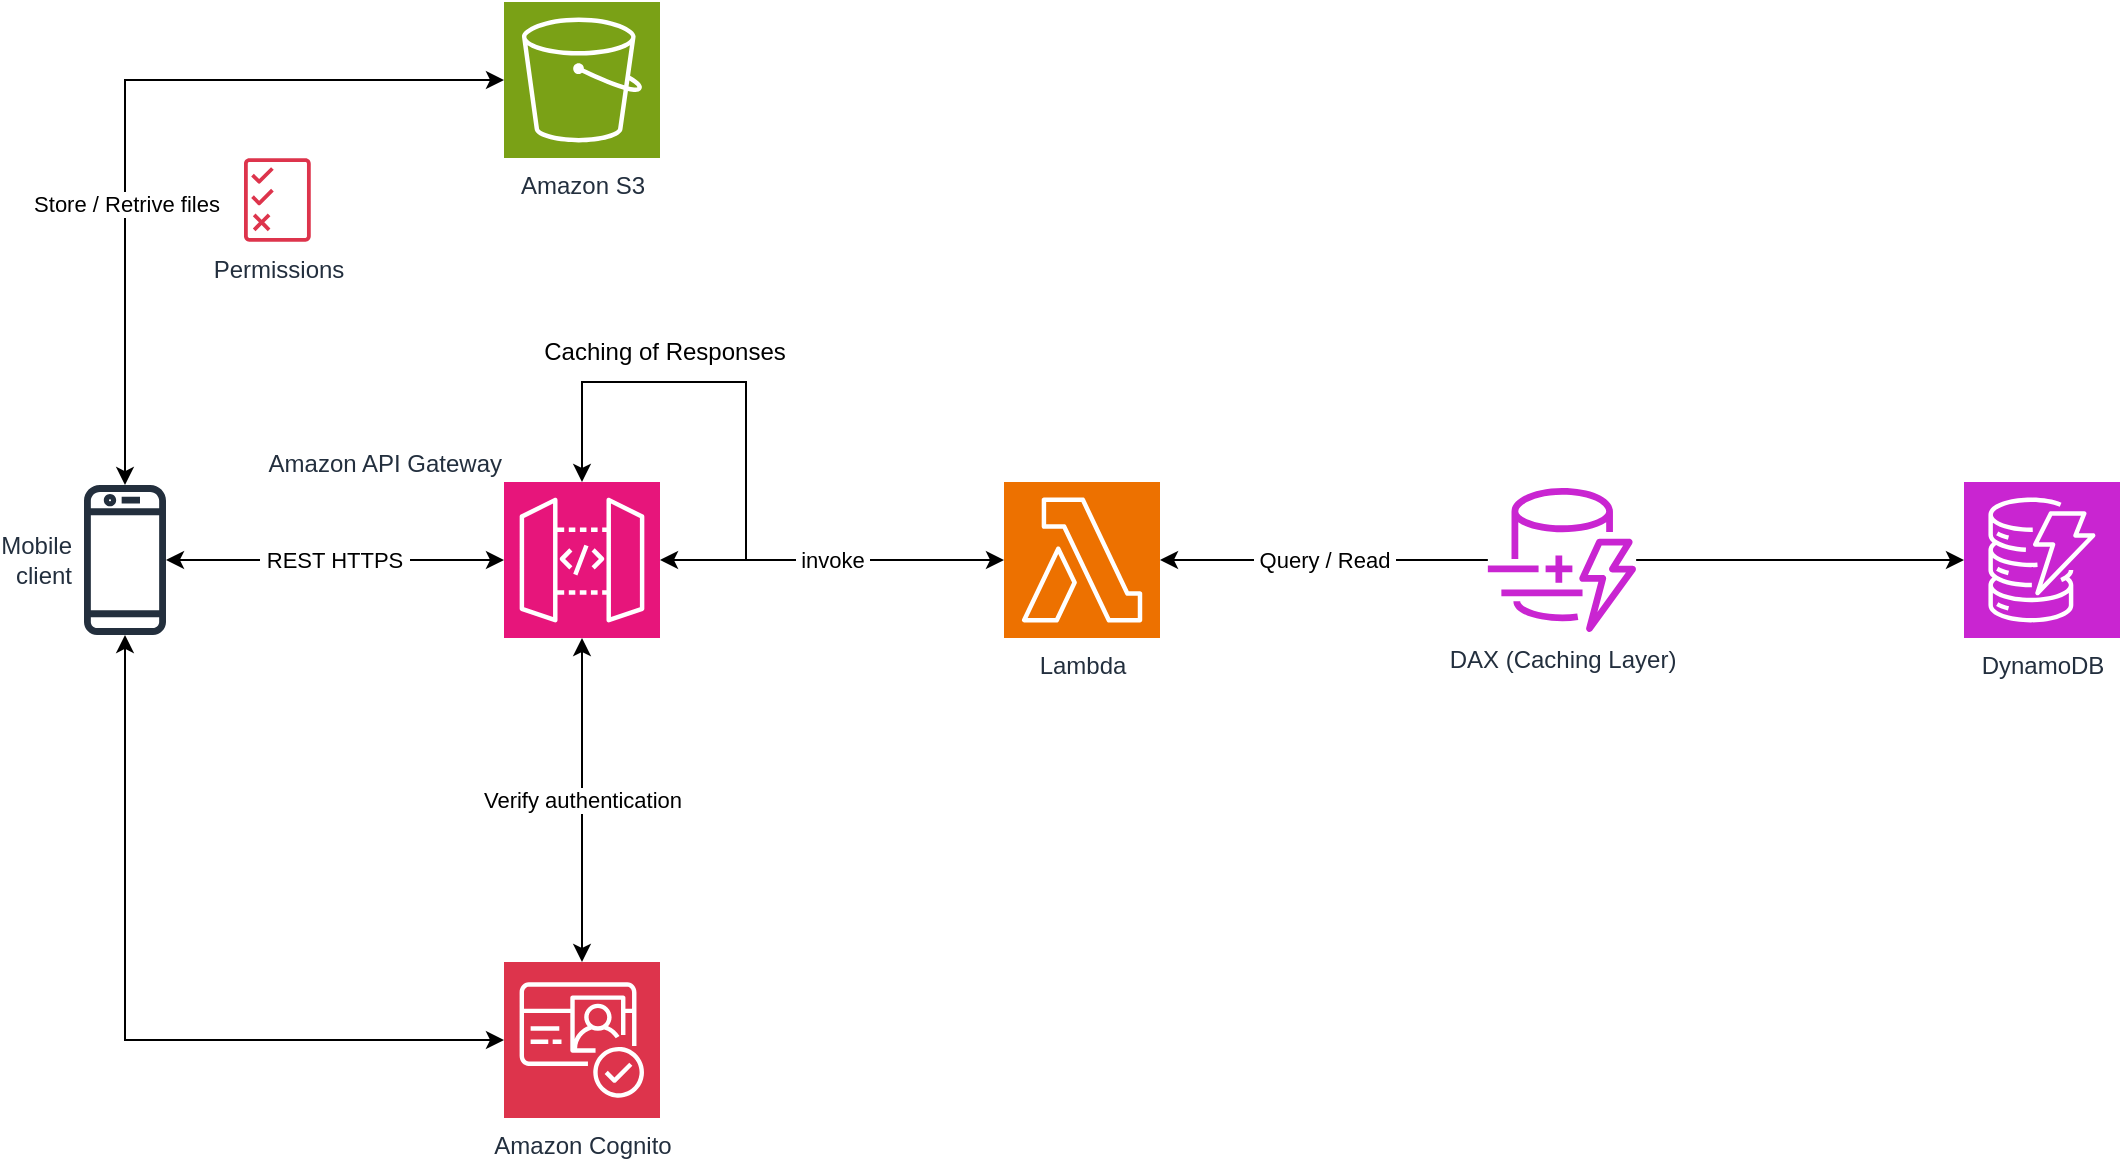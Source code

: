 <mxfile version="26.0.4">
  <diagram name="Page-1" id="4C10sp9fxdS6wvOQBJcr">
    <mxGraphModel dx="1207" dy="1198" grid="1" gridSize="10" guides="1" tooltips="1" connect="1" arrows="1" fold="1" page="1" pageScale="1" pageWidth="850" pageHeight="1100" math="0" shadow="0">
      <root>
        <mxCell id="0" />
        <mxCell id="1" parent="0" />
        <mxCell id="lOP77Rp3vLDErWiEmWYr-9" value="&amp;nbsp;REST HTTPS&amp;nbsp;" style="edgeStyle=orthogonalEdgeStyle;rounded=0;orthogonalLoop=1;jettySize=auto;html=1;startArrow=classic;startFill=1;" edge="1" parent="1" source="lOP77Rp3vLDErWiEmWYr-1" target="lOP77Rp3vLDErWiEmWYr-2">
          <mxGeometry relative="1" as="geometry" />
        </mxCell>
        <mxCell id="lOP77Rp3vLDErWiEmWYr-1" value="Mobile&lt;div&gt;client&lt;/div&gt;" style="sketch=0;outlineConnect=0;fontColor=#232F3E;gradientColor=none;fillColor=#232F3D;strokeColor=none;dashed=0;verticalLabelPosition=middle;verticalAlign=middle;align=right;html=1;fontSize=12;fontStyle=0;aspect=fixed;pointerEvents=1;shape=mxgraph.aws4.mobile_client;labelPosition=left;spacingRight=5;" vertex="1" parent="1">
          <mxGeometry x="120" y="330" width="41" height="78" as="geometry" />
        </mxCell>
        <mxCell id="lOP77Rp3vLDErWiEmWYr-10" value="&amp;nbsp;invoke&amp;nbsp;" style="edgeStyle=orthogonalEdgeStyle;rounded=0;orthogonalLoop=1;jettySize=auto;html=1;startArrow=classic;startFill=1;" edge="1" parent="1" source="lOP77Rp3vLDErWiEmWYr-2" target="lOP77Rp3vLDErWiEmWYr-3">
          <mxGeometry relative="1" as="geometry" />
        </mxCell>
        <mxCell id="lOP77Rp3vLDErWiEmWYr-18" style="edgeStyle=orthogonalEdgeStyle;rounded=0;orthogonalLoop=1;jettySize=auto;html=1;" edge="1" parent="1" target="lOP77Rp3vLDErWiEmWYr-2">
          <mxGeometry relative="1" as="geometry">
            <mxPoint x="450" y="369" as="sourcePoint" />
            <Array as="points">
              <mxPoint x="451" y="280" />
              <mxPoint x="369" y="280" />
            </Array>
          </mxGeometry>
        </mxCell>
        <mxCell id="lOP77Rp3vLDErWiEmWYr-2" value="Amazon API Gateway" style="sketch=0;points=[[0,0,0],[0.25,0,0],[0.5,0,0],[0.75,0,0],[1,0,0],[0,1,0],[0.25,1,0],[0.5,1,0],[0.75,1,0],[1,1,0],[0,0.25,0],[0,0.5,0],[0,0.75,0],[1,0.25,0],[1,0.5,0],[1,0.75,0]];outlineConnect=0;fontColor=#232F3E;fillColor=#E7157B;strokeColor=#ffffff;dashed=0;verticalLabelPosition=top;verticalAlign=bottom;align=right;html=1;fontSize=12;fontStyle=0;aspect=fixed;shape=mxgraph.aws4.resourceIcon;resIcon=mxgraph.aws4.api_gateway;labelPosition=left;" vertex="1" parent="1">
          <mxGeometry x="330" y="330" width="78" height="78" as="geometry" />
        </mxCell>
        <mxCell id="lOP77Rp3vLDErWiEmWYr-12" value="&amp;nbsp;Query / Read&amp;nbsp;" style="edgeStyle=orthogonalEdgeStyle;rounded=0;orthogonalLoop=1;jettySize=auto;html=1;" edge="1" parent="1" source="lOP77Rp3vLDErWiEmWYr-5" target="lOP77Rp3vLDErWiEmWYr-3">
          <mxGeometry relative="1" as="geometry" />
        </mxCell>
        <mxCell id="lOP77Rp3vLDErWiEmWYr-3" value="Lambda" style="sketch=0;points=[[0,0,0],[0.25,0,0],[0.5,0,0],[0.75,0,0],[1,0,0],[0,1,0],[0.25,1,0],[0.5,1,0],[0.75,1,0],[1,1,0],[0,0.25,0],[0,0.5,0],[0,0.75,0],[1,0.25,0],[1,0.5,0],[1,0.75,0]];outlineConnect=0;fontColor=#232F3E;fillColor=#ED7100;strokeColor=#ffffff;dashed=0;verticalLabelPosition=bottom;verticalAlign=top;align=center;html=1;fontSize=12;fontStyle=0;aspect=fixed;shape=mxgraph.aws4.resourceIcon;resIcon=mxgraph.aws4.lambda;" vertex="1" parent="1">
          <mxGeometry x="580" y="330" width="78" height="78" as="geometry" />
        </mxCell>
        <mxCell id="lOP77Rp3vLDErWiEmWYr-4" value="DynamoDB" style="sketch=0;points=[[0,0,0],[0.25,0,0],[0.5,0,0],[0.75,0,0],[1,0,0],[0,1,0],[0.25,1,0],[0.5,1,0],[0.75,1,0],[1,1,0],[0,0.25,0],[0,0.5,0],[0,0.75,0],[1,0.25,0],[1,0.5,0],[1,0.75,0]];outlineConnect=0;fontColor=#232F3E;fillColor=#C925D1;strokeColor=#ffffff;dashed=0;verticalLabelPosition=bottom;verticalAlign=top;align=center;html=1;fontSize=12;fontStyle=0;aspect=fixed;shape=mxgraph.aws4.resourceIcon;resIcon=mxgraph.aws4.dynamodb;" vertex="1" parent="1">
          <mxGeometry x="1060" y="330" width="78" height="78" as="geometry" />
        </mxCell>
        <mxCell id="lOP77Rp3vLDErWiEmWYr-11" style="edgeStyle=orthogonalEdgeStyle;rounded=0;orthogonalLoop=1;jettySize=auto;html=1;" edge="1" parent="1" source="lOP77Rp3vLDErWiEmWYr-5" target="lOP77Rp3vLDErWiEmWYr-4">
          <mxGeometry relative="1" as="geometry" />
        </mxCell>
        <mxCell id="lOP77Rp3vLDErWiEmWYr-5" value="DAX (Caching Layer)" style="sketch=0;outlineConnect=0;fontColor=#232F3E;gradientColor=none;fillColor=#C925D1;strokeColor=none;dashed=0;verticalLabelPosition=bottom;verticalAlign=top;align=center;html=1;fontSize=12;fontStyle=0;aspect=fixed;pointerEvents=1;shape=mxgraph.aws4.dynamodb_dax;" vertex="1" parent="1">
          <mxGeometry x="820" y="333" width="78" height="72" as="geometry" />
        </mxCell>
        <mxCell id="lOP77Rp3vLDErWiEmWYr-16" value="Verify authentication" style="edgeStyle=orthogonalEdgeStyle;rounded=0;orthogonalLoop=1;jettySize=auto;html=1;startArrow=classic;startFill=1;" edge="1" parent="1" source="lOP77Rp3vLDErWiEmWYr-6" target="lOP77Rp3vLDErWiEmWYr-2">
          <mxGeometry relative="1" as="geometry" />
        </mxCell>
        <mxCell id="lOP77Rp3vLDErWiEmWYr-6" value="Amazon Cognito" style="sketch=0;points=[[0,0,0],[0.25,0,0],[0.5,0,0],[0.75,0,0],[1,0,0],[0,1,0],[0.25,1,0],[0.5,1,0],[0.75,1,0],[1,1,0],[0,0.25,0],[0,0.5,0],[0,0.75,0],[1,0.25,0],[1,0.5,0],[1,0.75,0]];outlineConnect=0;fontColor=#232F3E;fillColor=#DD344C;strokeColor=#ffffff;dashed=0;verticalLabelPosition=bottom;verticalAlign=top;align=center;html=1;fontSize=12;fontStyle=0;aspect=fixed;shape=mxgraph.aws4.resourceIcon;resIcon=mxgraph.aws4.cognito;" vertex="1" parent="1">
          <mxGeometry x="330" y="570" width="78" height="78" as="geometry" />
        </mxCell>
        <mxCell id="lOP77Rp3vLDErWiEmWYr-14" value="Store / Retrive files" style="edgeStyle=orthogonalEdgeStyle;rounded=0;orthogonalLoop=1;jettySize=auto;html=1;startArrow=classic;startFill=1;" edge="1" parent="1" source="lOP77Rp3vLDErWiEmWYr-7" target="lOP77Rp3vLDErWiEmWYr-1">
          <mxGeometry x="0.278" relative="1" as="geometry">
            <mxPoint y="1" as="offset" />
          </mxGeometry>
        </mxCell>
        <mxCell id="lOP77Rp3vLDErWiEmWYr-7" value="Amazon S3" style="sketch=0;points=[[0,0,0],[0.25,0,0],[0.5,0,0],[0.75,0,0],[1,0,0],[0,1,0],[0.25,1,0],[0.5,1,0],[0.75,1,0],[1,1,0],[0,0.25,0],[0,0.5,0],[0,0.75,0],[1,0.25,0],[1,0.5,0],[1,0.75,0]];outlineConnect=0;fontColor=#232F3E;fillColor=#7AA116;strokeColor=#ffffff;dashed=0;verticalLabelPosition=bottom;verticalAlign=top;align=center;html=1;fontSize=12;fontStyle=0;aspect=fixed;shape=mxgraph.aws4.resourceIcon;resIcon=mxgraph.aws4.s3;" vertex="1" parent="1">
          <mxGeometry x="330" y="90" width="78" height="78" as="geometry" />
        </mxCell>
        <mxCell id="lOP77Rp3vLDErWiEmWYr-8" value="Permissions" style="sketch=0;outlineConnect=0;fontColor=#232F3E;gradientColor=none;fillColor=#DD344C;strokeColor=none;dashed=0;verticalLabelPosition=bottom;verticalAlign=top;align=center;html=1;fontSize=12;fontStyle=0;aspect=fixed;pointerEvents=1;shape=mxgraph.aws4.permissions;" vertex="1" parent="1">
          <mxGeometry x="200" y="168" width="33.38" height="42" as="geometry" />
        </mxCell>
        <mxCell id="lOP77Rp3vLDErWiEmWYr-15" style="edgeStyle=orthogonalEdgeStyle;rounded=0;orthogonalLoop=1;jettySize=auto;html=1;entryX=0;entryY=0.5;entryDx=0;entryDy=0;entryPerimeter=0;startArrow=classic;startFill=1;" edge="1" parent="1" source="lOP77Rp3vLDErWiEmWYr-1" target="lOP77Rp3vLDErWiEmWYr-6">
          <mxGeometry relative="1" as="geometry">
            <Array as="points">
              <mxPoint x="141" y="609" />
            </Array>
          </mxGeometry>
        </mxCell>
        <mxCell id="lOP77Rp3vLDErWiEmWYr-19" value="Caching of Responses" style="text;html=1;align=center;verticalAlign=middle;resizable=0;points=[];autosize=1;strokeColor=none;fillColor=none;" vertex="1" parent="1">
          <mxGeometry x="340" y="250" width="140" height="30" as="geometry" />
        </mxCell>
      </root>
    </mxGraphModel>
  </diagram>
</mxfile>
